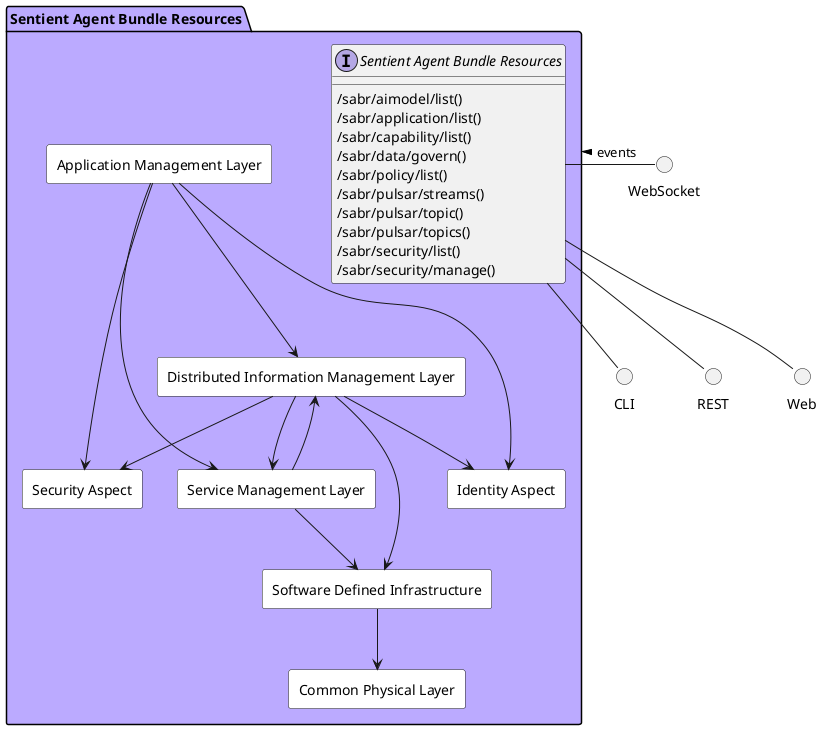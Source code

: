 @startuml



package "Sentient Agent Bundle Resources" #bbaaff {

    interface "Sentient Agent Bundle Resources" as i {
    
            /sabr/aimodel/list()
            /sabr/application/list()
            /sabr/capability/list()
            /sabr/data/govern()
            /sabr/policy/list()
            /sabr/pulsar/streams()
            /sabr/pulsar/topic()
            /sabr/pulsar/topics()
            /sabr/security/list()
            /sabr/security/manage()
    
    }
}

circle REST
circle Web
circle CLI
circle WebSocket

i -down- Web
i -down- CLI
i -down- REST
WebSocket -left- i: events >

package "Sentient Agent Bundle Resources" #bbaaff {


rectangle "Application Management Layer" #white {
}

rectangle "Common Physical Layer" #white {
}

rectangle "Distributed Information Management Layer" #white {
}

rectangle "Identity Aspect" #white {
}

rectangle "Security Aspect" #white {
}

rectangle "Service Management Layer" #white {
}

rectangle "Software Defined Infrastructure" #white {
}

    "Application Management Layer" --> "Distributed Information Management Layer"
    
    "Application Management Layer" --> "Service Management Layer"
    
    "Application Management Layer" --> "Security Aspect"
    
    "Application Management Layer" --> "Identity Aspect"
    
    "Distributed Information Management Layer" --> "Software Defined Infrastructure"
    
    "Distributed Information Management Layer" --> "Service Management Layer"
    
    "Distributed Information Management Layer" --> "Security Aspect"
    
    "Distributed Information Management Layer" --> "Identity Aspect"
    
    "Service Management Layer" --> "Software Defined Infrastructure"
    
    "Service Management Layer" --> "Distributed Information Management Layer"
    
    "Software Defined Infrastructure" --> "Common Physical Layer"
    
}



@enduml
